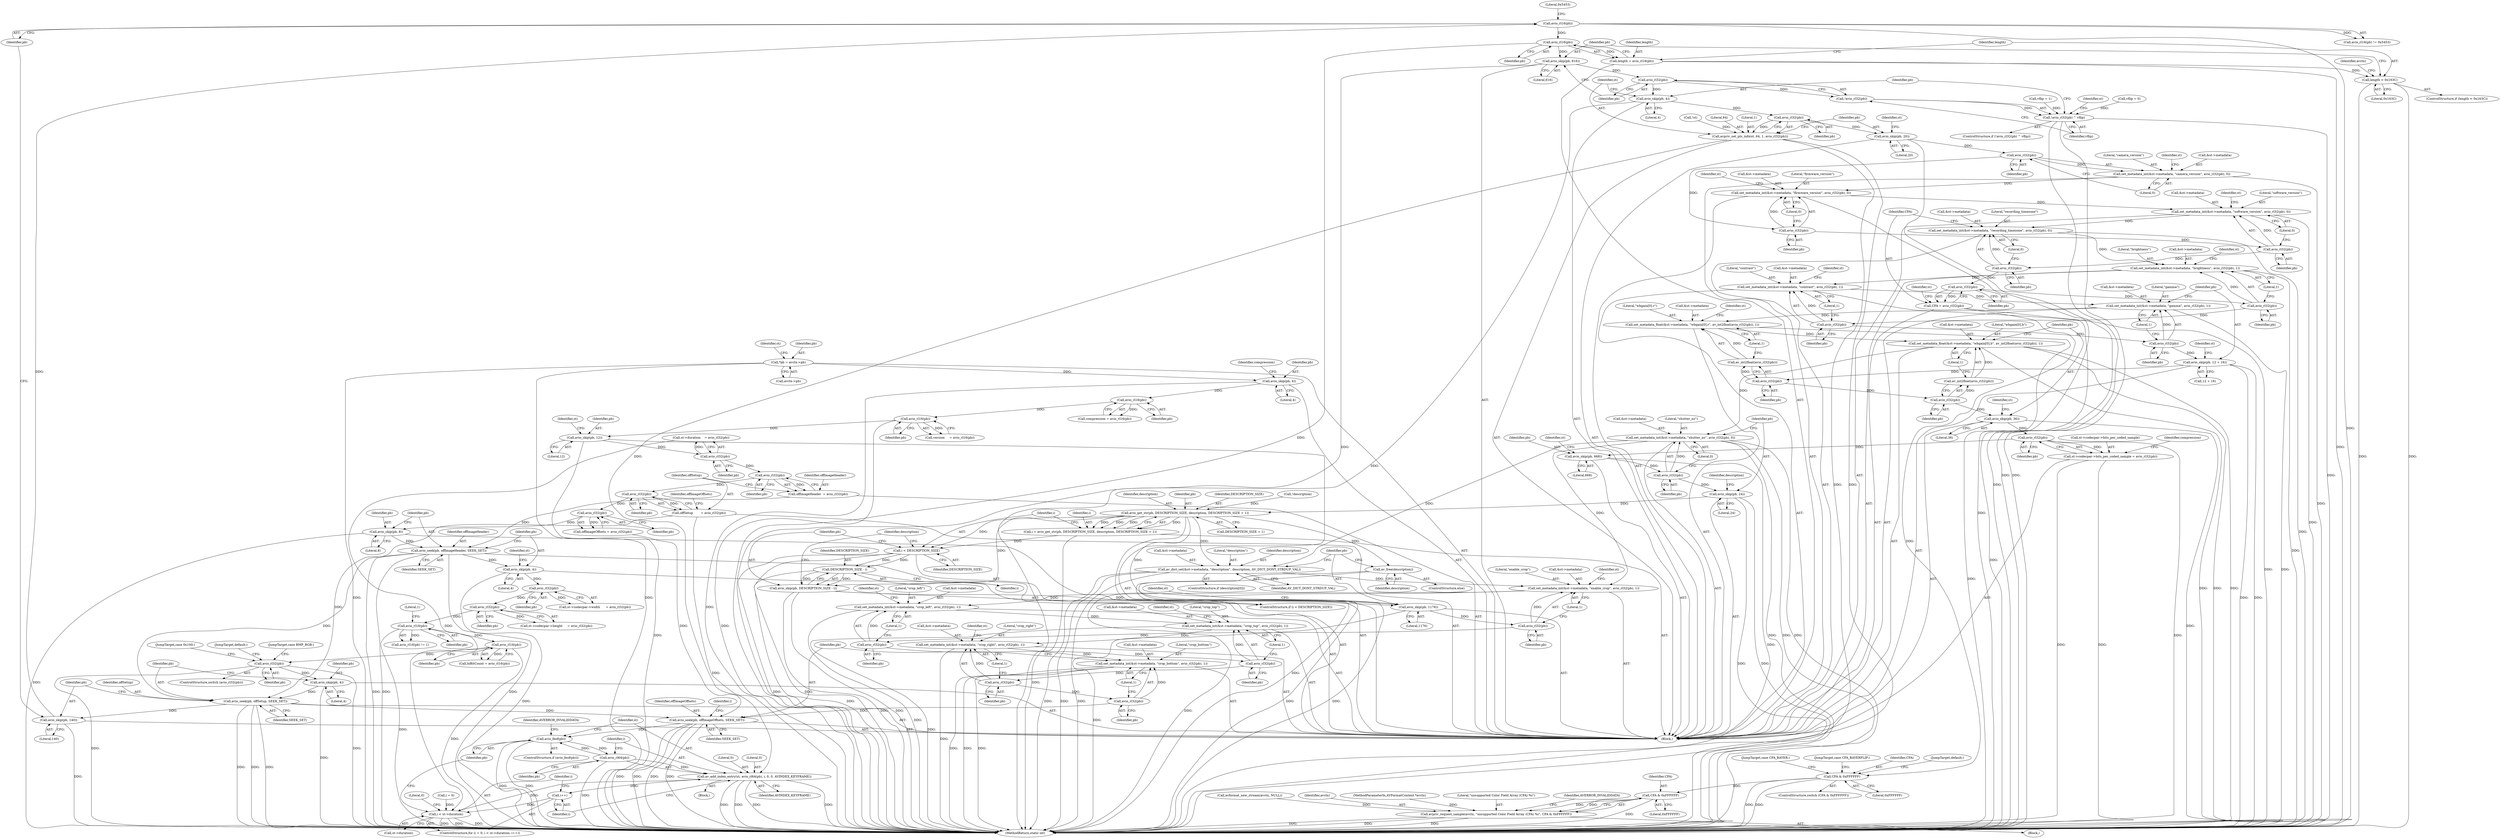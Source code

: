 digraph "0_FFmpeg_7e80b63ecd259d69d383623e75b318bf2bd491f6@pointer" {
"1000327" [label="(Call,avio_rl16(pb))"];
"1000320" [label="(Call,avio_rl16(pb))"];
"1000315" [label="(Call,avio_skip(pb, 140))"];
"1000311" [label="(Call,avio_seek(pb, offSetup, SEEK_SET))"];
"1000308" [label="(Call,avio_skip(pb, 4))"];
"1000278" [label="(Call,avio_rl32(pb))"];
"1000252" [label="(Call,avio_rl16(pb))"];
"1000245" [label="(Call,avio_rl16(pb))"];
"1000241" [label="(Call,avio_rl32(pb))"];
"1000233" [label="(Call,avio_rl32(pb))"];
"1000224" [label="(Call,avio_skip(pb, 4))"];
"1000220" [label="(Call,avio_seek(pb, offImageHeader, SEEK_SET))"];
"1000217" [label="(Call,avio_skip(pb, 8))"];
"1000215" [label="(Call,avio_rl32(pb))"];
"1000211" [label="(Call,avio_rl32(pb))"];
"1000207" [label="(Call,avio_rl32(pb))"];
"1000203" [label="(Call,avio_rl32(pb))"];
"1000196" [label="(Call,avio_skip(pb, 12))"];
"1000183" [label="(Call,avio_rl16(pb))"];
"1000179" [label="(Call,avio_rl16(pb))"];
"1000174" [label="(Call,avio_skip(pb, 4))"];
"1000125" [label="(Call,*pb = avctx->pb)"];
"1000205" [label="(Call,offImageHeader  = avio_rl32(pb))"];
"1000209" [label="(Call,offSetup        = avio_rl32(pb))"];
"1000325" [label="(Call,length = avio_rl16(pb))"];
"1000330" [label="(Call,length < 0x163C)"];
"1000339" [label="(Call,avio_skip(pb, 616))"];
"1000345" [label="(Call,avio_rl32(pb))"];
"1000344" [label="(Call,!avio_rl32(pb))"];
"1000343" [label="(Call,!avio_rl32(pb) ^ vflip)"];
"1000364" [label="(Call,avio_skip(pb, 4))"];
"1000371" [label="(Call,avio_rl32(pb))"];
"1000367" [label="(Call,avpriv_set_pts_info(st, 64, 1, avio_rl32(pb)))"];
"1000770" [label="(Call,av_add_index_entry(st, avio_rl64(pb), i, 0, 0, AVINDEX_KEYFRAME))"];
"1000762" [label="(Call,i++)"];
"1000757" [label="(Call,i < st->duration)"];
"1000373" [label="(Call,avio_skip(pb, 20))"];
"1000382" [label="(Call,avio_rl32(pb))"];
"1000376" [label="(Call,set_metadata_int(&st->metadata, \"camera_version\", avio_rl32(pb), 0))"];
"1000385" [label="(Call,set_metadata_int(&st->metadata, \"firmware_version\", avio_rl32(pb), 0))"];
"1000394" [label="(Call,set_metadata_int(&st->metadata, \"software_version\", avio_rl32(pb), 0))"];
"1000403" [label="(Call,set_metadata_int(&st->metadata, \"recording_timezone\", avio_rl32(pb), 0))"];
"1000416" [label="(Call,set_metadata_int(&st->metadata, \"brightness\", avio_rl32(pb), 1))"];
"1000425" [label="(Call,set_metadata_int(&st->metadata, \"contrast\", avio_rl32(pb), 1))"];
"1000434" [label="(Call,set_metadata_int(&st->metadata, \"gamma\", avio_rl32(pb), 1))"];
"1000448" [label="(Call,set_metadata_float(&st->metadata, \"wbgain[0].r\", av_int2float(avio_rl32(pb)), 1))"];
"1000458" [label="(Call,set_metadata_float(&st->metadata, \"wbgain[0].b\", av_int2float(avio_rl32(pb)), 1))"];
"1000644" [label="(Call,set_metadata_int(&st->metadata, \"shutter_ns\", avio_rl32(pb), 0))"];
"1000690" [label="(Call,av_dict_set(&st->metadata, \"description\", description, AV_DICT_DONT_STRDUP_VAL))"];
"1000704" [label="(Call,set_metadata_int(&st->metadata, \"enable_crop\", avio_rl32(pb), 1))"];
"1000713" [label="(Call,set_metadata_int(&st->metadata, \"crop_left\", avio_rl32(pb), 1))"];
"1000722" [label="(Call,set_metadata_int(&st->metadata, \"crop_top\", avio_rl32(pb), 1))"];
"1000731" [label="(Call,set_metadata_int(&st->metadata, \"crop_right\", avio_rl32(pb), 1))"];
"1000740" [label="(Call,set_metadata_int(&st->metadata, \"crop_bottom\", avio_rl32(pb), 1))"];
"1000391" [label="(Call,avio_rl32(pb))"];
"1000400" [label="(Call,avio_rl32(pb))"];
"1000409" [label="(Call,avio_rl32(pb))"];
"1000414" [label="(Call,avio_rl32(pb))"];
"1000412" [label="(Call,CFA = avio_rl32(pb))"];
"1000550" [label="(Call,CFA & 0xFFFFFF)"];
"1000628" [label="(Call,CFA & 0xFFFFFF)"];
"1000625" [label="(Call,avpriv_request_sample(avctx, \"unsupported Color Field Array (CFA) %i\", CFA & 0xFFFFFF))"];
"1000422" [label="(Call,avio_rl32(pb))"];
"1000431" [label="(Call,avio_rl32(pb))"];
"1000440" [label="(Call,avio_rl32(pb))"];
"1000443" [label="(Call,avio_skip(pb, 12 + 16))"];
"1000455" [label="(Call,avio_rl32(pb))"];
"1000454" [label="(Call,av_int2float(avio_rl32(pb)))"];
"1000465" [label="(Call,avio_rl32(pb))"];
"1000464" [label="(Call,av_int2float(avio_rl32(pb)))"];
"1000468" [label="(Call,avio_skip(pb, 36))"];
"1000477" [label="(Call,avio_rl32(pb))"];
"1000471" [label="(Call,st->codecpar->bits_per_coded_sample = avio_rl32(pb))"];
"1000641" [label="(Call,avio_skip(pb, 668))"];
"1000650" [label="(Call,avio_rl32(pb))"];
"1000653" [label="(Call,avio_skip(pb, 24))"];
"1000670" [label="(Call,avio_get_str(pb, DESCRIPTION_SIZE, description, DESCRIPTION_SIZE + 1))"];
"1000668" [label="(Call,i = avio_get_str(pb, DESCRIPTION_SIZE, description, DESCRIPTION_SIZE + 1))"];
"1000678" [label="(Call,i < DESCRIPTION_SIZE)"];
"1000683" [label="(Call,DESCRIPTION_SIZE - i)"];
"1000681" [label="(Call,avio_skip(pb, DESCRIPTION_SIZE - i))"];
"1000701" [label="(Call,avio_skip(pb, 1176))"];
"1000710" [label="(Call,avio_rl32(pb))"];
"1000719" [label="(Call,avio_rl32(pb))"];
"1000728" [label="(Call,avio_rl32(pb))"];
"1000737" [label="(Call,avio_rl32(pb))"];
"1000746" [label="(Call,avio_rl32(pb))"];
"1000749" [label="(Call,avio_seek(pb, offImageOffsets, SEEK_SET))"];
"1000766" [label="(Call,avio_feof(pb))"];
"1000772" [label="(Call,avio_rl64(pb))"];
"1000699" [label="(Call,av_free(description))"];
"1000242" [label="(Identifier,pb)"];
"1000326" [label="(Identifier,length)"];
"1000385" [label="(Call,set_metadata_int(&st->metadata, \"firmware_version\", avio_rl32(pb), 0))"];
"1000714" [label="(Call,&st->metadata)"];
"1000467" [label="(Literal,1)"];
"1000711" [label="(Identifier,pb)"];
"1000445" [label="(Call,12 + 16)"];
"1000464" [label="(Call,av_int2float(avio_rl32(pb)))"];
"1000315" [label="(Call,avio_skip(pb, 140))"];
"1000220" [label="(Call,avio_seek(pb, offImageHeader, SEEK_SET))"];
"1000311" [label="(Call,avio_seek(pb, offSetup, SEEK_SET))"];
"1000741" [label="(Call,&st->metadata)"];
"1000314" [label="(Identifier,SEEK_SET)"];
"1000422" [label="(Call,avio_rl32(pb))"];
"1000681" [label="(Call,avio_skip(pb, DESCRIPTION_SIZE - i))"];
"1000212" [label="(Identifier,pb)"];
"1000386" [label="(Call,&st->metadata)"];
"1000373" [label="(Call,avio_skip(pb, 20))"];
"1000381" [label="(Literal,\"camera_version\")"];
"1000652" [label="(Literal,0)"];
"1000277" [label="(ControlStructure,switch (avio_rl32(pb)))"];
"1000213" [label="(Call,offImageOffsets = avio_rl32(pb))"];
"1000696" [label="(Identifier,description)"];
"1000671" [label="(Identifier,pb)"];
"1000210" [label="(Identifier,offSetup)"];
"1000695" [label="(Literal,\"description\")"];
"1000729" [label="(Identifier,pb)"];
"1000219" [label="(Literal,8)"];
"1000688" [label="(Identifier,description)"];
"1000468" [label="(Call,avio_skip(pb, 36))"];
"1000390" [label="(Literal,\"firmware_version\")"];
"1000346" [label="(Identifier,pb)"];
"1000747" [label="(Identifier,pb)"];
"1000404" [label="(Call,&st->metadata)"];
"1000211" [label="(Call,avio_rl32(pb))"];
"1000441" [label="(Identifier,pb)"];
"1000217" [label="(Call,avio_skip(pb, 8))"];
"1000178" [label="(Identifier,compression)"];
"1000402" [label="(Literal,0)"];
"1000410" [label="(Identifier,pb)"];
"1000461" [label="(Identifier,st)"];
"1000344" [label="(Call,!avio_rl32(pb))"];
"1000690" [label="(Call,av_dict_set(&st->metadata, \"description\", description, AV_DICT_DONT_STRDUP_VAL))"];
"1000732" [label="(Call,&st->metadata)"];
"1000678" [label="(Call,i < DESCRIPTION_SIZE)"];
"1000753" [label="(ControlStructure,for (i = 0; i < st->duration; i++))"];
"1000470" [label="(Literal,36)"];
"1000780" [label="(MethodReturn,static int)"];
"1000233" [label="(Call,avio_rl32(pb))"];
"1000241" [label="(Call,avio_rl32(pb))"];
"1000426" [label="(Call,&st->metadata)"];
"1000454" [label="(Call,av_int2float(avio_rl32(pb)))"];
"1000762" [label="(Call,i++)"];
"1000179" [label="(Call,avio_rl16(pb))"];
"1000176" [label="(Literal,4)"];
"1000463" [label="(Literal,\"wbgain[0].b\")"];
"1000313" [label="(Identifier,offSetup)"];
"1000647" [label="(Identifier,st)"];
"1000669" [label="(Identifier,i)"];
"1000209" [label="(Call,offSetup        = avio_rl32(pb))"];
"1000234" [label="(Identifier,pb)"];
"1000431" [label="(Call,avio_rl32(pb))"];
"1000395" [label="(Call,&st->metadata)"];
"1000709" [label="(Literal,\"enable_crop\")"];
"1000328" [label="(Identifier,pb)"];
"1000379" [label="(Identifier,st)"];
"1000352" [label="(Identifier,st)"];
"1000123" [label="(Block,)"];
"1000456" [label="(Identifier,pb)"];
"1000227" [label="(Call,st->codecpar->width      = avio_rl32(pb))"];
"1000144" [label="(Call,avformat_new_stream(avctx, NULL))"];
"1000685" [label="(Identifier,i)"];
"1000772" [label="(Call,avio_rl64(pb))"];
"1000325" [label="(Call,length = avio_rl16(pb))"];
"1000755" [label="(Identifier,i)"];
"1000126" [label="(Identifier,pb)"];
"1000734" [label="(Identifier,st)"];
"1000758" [label="(Identifier,i)"];
"1000683" [label="(Call,DESCRIPTION_SIZE - i)"];
"1000321" [label="(Identifier,pb)"];
"1000319" [label="(Call,avio_rl16(pb) != 0x5453)"];
"1000247" [label="(Literal,1)"];
"1000766" [label="(Call,avio_feof(pb))"];
"1000649" [label="(Literal,\"shutter_ns\")"];
"1000401" [label="(Identifier,pb)"];
"1000738" [label="(Identifier,pb)"];
"1000335" [label="(Identifier,avctx)"];
"1000177" [label="(Call,compression = avio_rl16(pb))"];
"1000367" [label="(Call,avpriv_set_pts_info(st, 64, 1, avio_rl32(pb)))"];
"1000721" [label="(Literal,1)"];
"1000252" [label="(Call,avio_rl16(pb))"];
"1000143" [label="(Identifier,st)"];
"1000331" [label="(Identifier,length)"];
"1000371" [label="(Call,avio_rl32(pb))"];
"1000215" [label="(Call,avio_rl32(pb))"];
"1000700" [label="(Identifier,description)"];
"1000205" [label="(Call,offImageHeader  = avio_rl32(pb))"];
"1000206" [label="(Identifier,offImageHeader)"];
"1000653" [label="(Call,avio_skip(pb, 24))"];
"1000458" [label="(Call,set_metadata_float(&st->metadata, \"wbgain[0].b\", av_int2float(avio_rl32(pb)), 1))"];
"1000752" [label="(Identifier,SEEK_SET)"];
"1000769" [label="(Identifier,AVERROR_INVALIDDATA)"];
"1000414" [label="(Call,avio_rl32(pb))"];
"1000443" [label="(Call,avio_skip(pb, 12 + 16))"];
"1000453" [label="(Literal,\"wbgain[0].r\")"];
"1000340" [label="(Identifier,pb)"];
"1000712" [label="(Literal,1)"];
"1000719" [label="(Call,avio_rl32(pb))"];
"1000740" [label="(Call,set_metadata_int(&st->metadata, \"crop_bottom\", avio_rl32(pb), 1))"];
"1000406" [label="(Identifier,st)"];
"1000626" [label="(Identifier,avctx)"];
"1000432" [label="(Identifier,pb)"];
"1000457" [label="(Literal,1)"];
"1000650" [label="(Call,avio_rl32(pb))"];
"1000309" [label="(Identifier,pb)"];
"1000216" [label="(Identifier,pb)"];
"1000308" [label="(Call,avio_skip(pb, 4))"];
"1000672" [label="(Identifier,DESCRIPTION_SIZE)"];
"1000477" [label="(Call,avio_rl32(pb))"];
"1000765" [label="(ControlStructure,if (avio_feof(pb)))"];
"1000245" [label="(Call,avio_rl16(pb))"];
"1000375" [label="(Literal,20)"];
"1000341" [label="(Literal,616)"];
"1000707" [label="(Identifier,st)"];
"1000433" [label="(Literal,1)"];
"1000725" [label="(Identifier,st)"];
"1000423" [label="(Identifier,pb)"];
"1000451" [label="(Identifier,st)"];
"1000428" [label="(Identifier,st)"];
"1000244" [label="(Call,avio_rl16(pb) != 1)"];
"1000400" [label="(Call,avio_rl32(pb))"];
"1000383" [label="(Identifier,pb)"];
"1000702" [label="(Identifier,pb)"];
"1000226" [label="(Literal,4)"];
"1000365" [label="(Identifier,pb)"];
"1000642" [label="(Identifier,pb)"];
"1000343" [label="(Call,!avio_rl32(pb) ^ vflip)"];
"1000682" [label="(Identifier,pb)"];
"1000644" [label="(Call,set_metadata_int(&st->metadata, \"shutter_ns\", avio_rl32(pb), 0))"];
"1000731" [label="(Call,set_metadata_int(&st->metadata, \"crop_right\", avio_rl32(pb), 1))"];
"1000748" [label="(Literal,1)"];
"1000703" [label="(Literal,1176)"];
"1000670" [label="(Call,avio_get_str(pb, DESCRIPTION_SIZE, description, DESCRIPTION_SIZE + 1))"];
"1000728" [label="(Call,avio_rl32(pb))"];
"1000310" [label="(Literal,4)"];
"1000624" [label="(JumpTarget,default:)"];
"1000425" [label="(Call,set_metadata_int(&st->metadata, \"contrast\", avio_rl32(pb), 1))"];
"1000677" [label="(ControlStructure,if (i < DESCRIPTION_SIZE))"];
"1000444" [label="(Identifier,pb)"];
"1000279" [label="(Identifier,pb)"];
"1000175" [label="(Identifier,pb)"];
"1000250" [label="(Call,biBitCount = avio_rl16(pb))"];
"1000370" [label="(Literal,1)"];
"1000779" [label="(Literal,0)"];
"1000224" [label="(Call,avio_skip(pb, 4))"];
"1000330" [label="(Call,length < 0x163C)"];
"1000437" [label="(Identifier,st)"];
"1000435" [label="(Call,&st->metadata)"];
"1000771" [label="(Identifier,st)"];
"1000345" [label="(Call,avio_rl32(pb))"];
"1000710" [label="(Call,avio_rl32(pb))"];
"1000763" [label="(Identifier,i)"];
"1000737" [label="(Call,avio_rl32(pb))"];
"1000281" [label="(JumpTarget,case BMP_RGB:)"];
"1000749" [label="(Call,avio_seek(pb, offImageOffsets, SEEK_SET))"];
"1000730" [label="(Literal,1)"];
"1000122" [label="(MethodParameterIn,AVFormatContext *avctx)"];
"1000366" [label="(Literal,4)"];
"1000767" [label="(Identifier,pb)"];
"1000372" [label="(Identifier,pb)"];
"1000629" [label="(Identifier,CFA)"];
"1000222" [label="(Identifier,offImageHeader)"];
"1000448" [label="(Call,set_metadata_float(&st->metadata, \"wbgain[0].r\", av_int2float(avio_rl32(pb)), 1))"];
"1000553" [label="(Block,)"];
"1000204" [label="(Identifier,pb)"];
"1000474" [label="(Identifier,st)"];
"1000465" [label="(Call,avio_rl32(pb))"];
"1000148" [label="(Call,!st)"];
"1000449" [label="(Call,&st->metadata)"];
"1000722" [label="(Call,set_metadata_int(&st->metadata, \"crop_top\", avio_rl32(pb), 1))"];
"1000777" [label="(Identifier,AVINDEX_KEYFRAME)"];
"1000320" [label="(Call,avio_rl16(pb))"];
"1000230" [label="(Identifier,st)"];
"1000183" [label="(Call,avio_rl16(pb))"];
"1000376" [label="(Call,set_metadata_int(&st->metadata, \"camera_version\", avio_rl32(pb), 0))"];
"1000393" [label="(Literal,0)"];
"1000409" [label="(Call,avio_rl32(pb))"];
"1000776" [label="(Literal,0)"];
"1000554" [label="(JumpTarget,case CFA_BAYER:)"];
"1000127" [label="(Call,avctx->pb)"];
"1000421" [label="(Literal,\"brightness\")"];
"1000549" [label="(ControlStructure,switch (CFA & 0xFFFFFF))"];
"1000699" [label="(Call,av_free(description))"];
"1000655" [label="(Literal,24)"];
"1000282" [label="(Call,vflip = 0)"];
"1000713" [label="(Call,set_metadata_int(&st->metadata, \"crop_left\", avio_rl32(pb), 1))"];
"1000347" [label="(Identifier,vflip)"];
"1000329" [label="(ControlStructure,if (length < 0x163C))"];
"1000253" [label="(Identifier,pb)"];
"1000679" [label="(Identifier,i)"];
"1000757" [label="(Call,i < st->duration)"];
"1000368" [label="(Identifier,st)"];
"1000408" [label="(Literal,\"recording_timezone\")"];
"1000704" [label="(Call,set_metadata_int(&st->metadata, \"enable_crop\", avio_rl32(pb), 1))"];
"1000174" [label="(Call,avio_skip(pb, 4))"];
"1000684" [label="(Identifier,DESCRIPTION_SIZE)"];
"1000745" [label="(Literal,\"crop_bottom\")"];
"1000657" [label="(Identifier,description)"];
"1000417" [label="(Call,&st->metadata)"];
"1000317" [label="(Literal,140)"];
"1000705" [label="(Call,&st->metadata)"];
"1000663" [label="(Call,!description)"];
"1000774" [label="(Identifier,i)"];
"1000394" [label="(Call,set_metadata_int(&st->metadata, \"software_version\", avio_rl32(pb), 0))"];
"1000686" [label="(ControlStructure,if (description[0]))"];
"1000208" [label="(Identifier,pb)"];
"1000403" [label="(Call,set_metadata_int(&st->metadata, \"recording_timezone\", avio_rl32(pb), 0))"];
"1000697" [label="(Identifier,AV_DICT_DONT_STRDUP_VAL)"];
"1000384" [label="(Literal,0)"];
"1000342" [label="(ControlStructure,if (!avio_rl32(pb) ^ vflip))"];
"1000759" [label="(Call,st->duration)"];
"1000392" [label="(Identifier,pb)"];
"1000641" [label="(Call,avio_skip(pb, 668))"];
"1000364" [label="(Call,avio_skip(pb, 4))"];
"1000369" [label="(Literal,64)"];
"1000680" [label="(Identifier,DESCRIPTION_SIZE)"];
"1000327" [label="(Call,avio_rl16(pb))"];
"1000278" [label="(Call,avio_rl32(pb))"];
"1000197" [label="(Identifier,pb)"];
"1000439" [label="(Literal,\"gamma\")"];
"1000481" [label="(Identifier,compression)"];
"1000388" [label="(Identifier,st)"];
"1000674" [label="(Call,DESCRIPTION_SIZE + 1)"];
"1000382" [label="(Call,avio_rl32(pb))"];
"1000198" [label="(Literal,12)"];
"1000413" [label="(Identifier,CFA)"];
"1000196" [label="(Call,avio_skip(pb, 12))"];
"1000691" [label="(Call,&st->metadata)"];
"1000750" [label="(Identifier,pb)"];
"1000374" [label="(Identifier,pb)"];
"1000316" [label="(Identifier,pb)"];
"1000221" [label="(Identifier,pb)"];
"1000739" [label="(Literal,1)"];
"1000246" [label="(Identifier,pb)"];
"1000718" [label="(Literal,\"crop_left\")"];
"1000411" [label="(Literal,0)"];
"1000643" [label="(Literal,668)"];
"1000552" [label="(Literal,0xFFFFFF)"];
"1000424" [label="(Literal,1)"];
"1000223" [label="(Identifier,SEEK_SET)"];
"1000627" [label="(Literal,\"unsupported Color Field Array (CFA) %i\")"];
"1000478" [label="(Identifier,pb)"];
"1000416" [label="(Call,set_metadata_int(&st->metadata, \"brightness\", avio_rl32(pb), 1))"];
"1000332" [label="(Literal,0x163C)"];
"1000180" [label="(Identifier,pb)"];
"1000628" [label="(Call,CFA & 0xFFFFFF)"];
"1000225" [label="(Identifier,pb)"];
"1000727" [label="(Literal,\"crop_top\")"];
"1000775" [label="(Literal,0)"];
"1000701" [label="(Call,avio_skip(pb, 1176))"];
"1000698" [label="(ControlStructure,else)"];
"1000286" [label="(JumpTarget,case 0x100:)"];
"1000466" [label="(Identifier,pb)"];
"1000471" [label="(Call,st->codecpar->bits_per_coded_sample = avio_rl32(pb))"];
"1000184" [label="(Identifier,pb)"];
"1000751" [label="(Identifier,offImageOffsets)"];
"1000716" [label="(Identifier,st)"];
"1000743" [label="(Identifier,st)"];
"1000754" [label="(Call,i = 0)"];
"1000214" [label="(Identifier,offImageOffsets)"];
"1000589" [label="(JumpTarget,case CFA_BAYERFLIP:)"];
"1000203" [label="(Call,avio_rl32(pb))"];
"1000298" [label="(Call,vflip = 1)"];
"1000312" [label="(Identifier,pb)"];
"1000391" [label="(Call,avio_rl32(pb))"];
"1000419" [label="(Identifier,st)"];
"1000207" [label="(Call,avio_rl32(pb))"];
"1000632" [label="(Identifier,AVERROR_INVALIDDATA)"];
"1000472" [label="(Call,st->codecpar->bits_per_coded_sample)"];
"1000125" [label="(Call,*pb = avctx->pb)"];
"1000764" [label="(Block,)"];
"1000377" [label="(Call,&st->metadata)"];
"1000630" [label="(Literal,0xFFFFFF)"];
"1000322" [label="(Literal,0x5453)"];
"1000235" [label="(Call,st->codecpar->height     = avio_rl32(pb))"];
"1000397" [label="(Identifier,st)"];
"1000723" [label="(Call,&st->metadata)"];
"1000551" [label="(Identifier,CFA)"];
"1000399" [label="(Literal,\"software_version\")"];
"1000201" [label="(Identifier,st)"];
"1000434" [label="(Call,set_metadata_int(&st->metadata, \"gamma\", avio_rl32(pb), 1))"];
"1000645" [label="(Call,&st->metadata)"];
"1000654" [label="(Identifier,pb)"];
"1000430" [label="(Literal,\"contrast\")"];
"1000746" [label="(Call,avio_rl32(pb))"];
"1000550" [label="(Call,CFA & 0xFFFFFF)"];
"1000625" [label="(Call,avpriv_request_sample(avctx, \"unsupported Color Field Array (CFA) %i\", CFA & 0xFFFFFF))"];
"1000412" [label="(Call,CFA = avio_rl32(pb))"];
"1000440" [label="(Call,avio_rl32(pb))"];
"1000469" [label="(Identifier,pb)"];
"1000218" [label="(Identifier,pb)"];
"1000455" [label="(Call,avio_rl32(pb))"];
"1000736" [label="(Literal,\"crop_right\")"];
"1000339" [label="(Call,avio_skip(pb, 616))"];
"1000651" [label="(Identifier,pb)"];
"1000459" [label="(Call,&st->metadata)"];
"1000415" [label="(Identifier,pb)"];
"1000442" [label="(Literal,1)"];
"1000668" [label="(Call,i = avio_get_str(pb, DESCRIPTION_SIZE, description, DESCRIPTION_SIZE + 1))"];
"1000199" [label="(Call,st->duration    = avio_rl32(pb))"];
"1000673" [label="(Identifier,description)"];
"1000770" [label="(Call,av_add_index_entry(st, avio_rl64(pb), i, 0, 0, AVINDEX_KEYFRAME))"];
"1000302" [label="(JumpTarget,default:)"];
"1000773" [label="(Identifier,pb)"];
"1000181" [label="(Call,version     = avio_rl16(pb))"];
"1000720" [label="(Identifier,pb)"];
"1000327" -> "1000325"  [label="AST: "];
"1000327" -> "1000328"  [label="CFG: "];
"1000328" -> "1000327"  [label="AST: "];
"1000325" -> "1000327"  [label="CFG: "];
"1000327" -> "1000780"  [label="DDG: "];
"1000327" -> "1000325"  [label="DDG: "];
"1000320" -> "1000327"  [label="DDG: "];
"1000327" -> "1000339"  [label="DDG: "];
"1000320" -> "1000319"  [label="AST: "];
"1000320" -> "1000321"  [label="CFG: "];
"1000321" -> "1000320"  [label="AST: "];
"1000322" -> "1000320"  [label="CFG: "];
"1000320" -> "1000780"  [label="DDG: "];
"1000320" -> "1000319"  [label="DDG: "];
"1000315" -> "1000320"  [label="DDG: "];
"1000315" -> "1000123"  [label="AST: "];
"1000315" -> "1000317"  [label="CFG: "];
"1000316" -> "1000315"  [label="AST: "];
"1000317" -> "1000315"  [label="AST: "];
"1000321" -> "1000315"  [label="CFG: "];
"1000315" -> "1000780"  [label="DDG: "];
"1000311" -> "1000315"  [label="DDG: "];
"1000311" -> "1000123"  [label="AST: "];
"1000311" -> "1000314"  [label="CFG: "];
"1000312" -> "1000311"  [label="AST: "];
"1000313" -> "1000311"  [label="AST: "];
"1000314" -> "1000311"  [label="AST: "];
"1000316" -> "1000311"  [label="CFG: "];
"1000311" -> "1000780"  [label="DDG: "];
"1000311" -> "1000780"  [label="DDG: "];
"1000311" -> "1000780"  [label="DDG: "];
"1000308" -> "1000311"  [label="DDG: "];
"1000209" -> "1000311"  [label="DDG: "];
"1000220" -> "1000311"  [label="DDG: "];
"1000311" -> "1000749"  [label="DDG: "];
"1000308" -> "1000123"  [label="AST: "];
"1000308" -> "1000310"  [label="CFG: "];
"1000309" -> "1000308"  [label="AST: "];
"1000310" -> "1000308"  [label="AST: "];
"1000312" -> "1000308"  [label="CFG: "];
"1000308" -> "1000780"  [label="DDG: "];
"1000278" -> "1000308"  [label="DDG: "];
"1000278" -> "1000277"  [label="AST: "];
"1000278" -> "1000279"  [label="CFG: "];
"1000279" -> "1000278"  [label="AST: "];
"1000281" -> "1000278"  [label="CFG: "];
"1000286" -> "1000278"  [label="CFG: "];
"1000302" -> "1000278"  [label="CFG: "];
"1000278" -> "1000780"  [label="DDG: "];
"1000278" -> "1000780"  [label="DDG: "];
"1000252" -> "1000278"  [label="DDG: "];
"1000252" -> "1000250"  [label="AST: "];
"1000252" -> "1000253"  [label="CFG: "];
"1000253" -> "1000252"  [label="AST: "];
"1000250" -> "1000252"  [label="CFG: "];
"1000252" -> "1000780"  [label="DDG: "];
"1000252" -> "1000250"  [label="DDG: "];
"1000245" -> "1000252"  [label="DDG: "];
"1000245" -> "1000244"  [label="AST: "];
"1000245" -> "1000246"  [label="CFG: "];
"1000246" -> "1000245"  [label="AST: "];
"1000247" -> "1000245"  [label="CFG: "];
"1000245" -> "1000780"  [label="DDG: "];
"1000245" -> "1000244"  [label="DDG: "];
"1000241" -> "1000245"  [label="DDG: "];
"1000241" -> "1000235"  [label="AST: "];
"1000241" -> "1000242"  [label="CFG: "];
"1000242" -> "1000241"  [label="AST: "];
"1000235" -> "1000241"  [label="CFG: "];
"1000241" -> "1000235"  [label="DDG: "];
"1000233" -> "1000241"  [label="DDG: "];
"1000233" -> "1000227"  [label="AST: "];
"1000233" -> "1000234"  [label="CFG: "];
"1000234" -> "1000233"  [label="AST: "];
"1000227" -> "1000233"  [label="CFG: "];
"1000233" -> "1000227"  [label="DDG: "];
"1000224" -> "1000233"  [label="DDG: "];
"1000224" -> "1000123"  [label="AST: "];
"1000224" -> "1000226"  [label="CFG: "];
"1000225" -> "1000224"  [label="AST: "];
"1000226" -> "1000224"  [label="AST: "];
"1000230" -> "1000224"  [label="CFG: "];
"1000224" -> "1000780"  [label="DDG: "];
"1000220" -> "1000224"  [label="DDG: "];
"1000220" -> "1000123"  [label="AST: "];
"1000220" -> "1000223"  [label="CFG: "];
"1000221" -> "1000220"  [label="AST: "];
"1000222" -> "1000220"  [label="AST: "];
"1000223" -> "1000220"  [label="AST: "];
"1000225" -> "1000220"  [label="CFG: "];
"1000220" -> "1000780"  [label="DDG: "];
"1000220" -> "1000780"  [label="DDG: "];
"1000220" -> "1000780"  [label="DDG: "];
"1000217" -> "1000220"  [label="DDG: "];
"1000205" -> "1000220"  [label="DDG: "];
"1000217" -> "1000123"  [label="AST: "];
"1000217" -> "1000219"  [label="CFG: "];
"1000218" -> "1000217"  [label="AST: "];
"1000219" -> "1000217"  [label="AST: "];
"1000221" -> "1000217"  [label="CFG: "];
"1000217" -> "1000780"  [label="DDG: "];
"1000215" -> "1000217"  [label="DDG: "];
"1000215" -> "1000213"  [label="AST: "];
"1000215" -> "1000216"  [label="CFG: "];
"1000216" -> "1000215"  [label="AST: "];
"1000213" -> "1000215"  [label="CFG: "];
"1000215" -> "1000213"  [label="DDG: "];
"1000211" -> "1000215"  [label="DDG: "];
"1000211" -> "1000209"  [label="AST: "];
"1000211" -> "1000212"  [label="CFG: "];
"1000212" -> "1000211"  [label="AST: "];
"1000209" -> "1000211"  [label="CFG: "];
"1000211" -> "1000209"  [label="DDG: "];
"1000207" -> "1000211"  [label="DDG: "];
"1000207" -> "1000205"  [label="AST: "];
"1000207" -> "1000208"  [label="CFG: "];
"1000208" -> "1000207"  [label="AST: "];
"1000205" -> "1000207"  [label="CFG: "];
"1000207" -> "1000205"  [label="DDG: "];
"1000203" -> "1000207"  [label="DDG: "];
"1000203" -> "1000199"  [label="AST: "];
"1000203" -> "1000204"  [label="CFG: "];
"1000204" -> "1000203"  [label="AST: "];
"1000199" -> "1000203"  [label="CFG: "];
"1000203" -> "1000199"  [label="DDG: "];
"1000196" -> "1000203"  [label="DDG: "];
"1000196" -> "1000123"  [label="AST: "];
"1000196" -> "1000198"  [label="CFG: "];
"1000197" -> "1000196"  [label="AST: "];
"1000198" -> "1000196"  [label="AST: "];
"1000201" -> "1000196"  [label="CFG: "];
"1000196" -> "1000780"  [label="DDG: "];
"1000183" -> "1000196"  [label="DDG: "];
"1000183" -> "1000181"  [label="AST: "];
"1000183" -> "1000184"  [label="CFG: "];
"1000184" -> "1000183"  [label="AST: "];
"1000181" -> "1000183"  [label="CFG: "];
"1000183" -> "1000780"  [label="DDG: "];
"1000183" -> "1000181"  [label="DDG: "];
"1000179" -> "1000183"  [label="DDG: "];
"1000179" -> "1000177"  [label="AST: "];
"1000179" -> "1000180"  [label="CFG: "];
"1000180" -> "1000179"  [label="AST: "];
"1000177" -> "1000179"  [label="CFG: "];
"1000179" -> "1000177"  [label="DDG: "];
"1000174" -> "1000179"  [label="DDG: "];
"1000174" -> "1000123"  [label="AST: "];
"1000174" -> "1000176"  [label="CFG: "];
"1000175" -> "1000174"  [label="AST: "];
"1000176" -> "1000174"  [label="AST: "];
"1000178" -> "1000174"  [label="CFG: "];
"1000174" -> "1000780"  [label="DDG: "];
"1000125" -> "1000174"  [label="DDG: "];
"1000125" -> "1000123"  [label="AST: "];
"1000125" -> "1000127"  [label="CFG: "];
"1000126" -> "1000125"  [label="AST: "];
"1000127" -> "1000125"  [label="AST: "];
"1000143" -> "1000125"  [label="CFG: "];
"1000125" -> "1000780"  [label="DDG: "];
"1000125" -> "1000780"  [label="DDG: "];
"1000205" -> "1000123"  [label="AST: "];
"1000206" -> "1000205"  [label="AST: "];
"1000210" -> "1000205"  [label="CFG: "];
"1000209" -> "1000123"  [label="AST: "];
"1000210" -> "1000209"  [label="AST: "];
"1000214" -> "1000209"  [label="CFG: "];
"1000209" -> "1000780"  [label="DDG: "];
"1000325" -> "1000123"  [label="AST: "];
"1000326" -> "1000325"  [label="AST: "];
"1000331" -> "1000325"  [label="CFG: "];
"1000325" -> "1000780"  [label="DDG: "];
"1000325" -> "1000330"  [label="DDG: "];
"1000330" -> "1000329"  [label="AST: "];
"1000330" -> "1000332"  [label="CFG: "];
"1000331" -> "1000330"  [label="AST: "];
"1000332" -> "1000330"  [label="AST: "];
"1000335" -> "1000330"  [label="CFG: "];
"1000340" -> "1000330"  [label="CFG: "];
"1000330" -> "1000780"  [label="DDG: "];
"1000330" -> "1000780"  [label="DDG: "];
"1000339" -> "1000123"  [label="AST: "];
"1000339" -> "1000341"  [label="CFG: "];
"1000340" -> "1000339"  [label="AST: "];
"1000341" -> "1000339"  [label="AST: "];
"1000346" -> "1000339"  [label="CFG: "];
"1000339" -> "1000780"  [label="DDG: "];
"1000339" -> "1000345"  [label="DDG: "];
"1000345" -> "1000344"  [label="AST: "];
"1000345" -> "1000346"  [label="CFG: "];
"1000346" -> "1000345"  [label="AST: "];
"1000344" -> "1000345"  [label="CFG: "];
"1000345" -> "1000344"  [label="DDG: "];
"1000345" -> "1000364"  [label="DDG: "];
"1000344" -> "1000343"  [label="AST: "];
"1000347" -> "1000344"  [label="CFG: "];
"1000344" -> "1000343"  [label="DDG: "];
"1000343" -> "1000342"  [label="AST: "];
"1000343" -> "1000347"  [label="CFG: "];
"1000347" -> "1000343"  [label="AST: "];
"1000352" -> "1000343"  [label="CFG: "];
"1000365" -> "1000343"  [label="CFG: "];
"1000343" -> "1000780"  [label="DDG: "];
"1000343" -> "1000780"  [label="DDG: "];
"1000343" -> "1000780"  [label="DDG: "];
"1000298" -> "1000343"  [label="DDG: "];
"1000282" -> "1000343"  [label="DDG: "];
"1000364" -> "1000123"  [label="AST: "];
"1000364" -> "1000366"  [label="CFG: "];
"1000365" -> "1000364"  [label="AST: "];
"1000366" -> "1000364"  [label="AST: "];
"1000368" -> "1000364"  [label="CFG: "];
"1000364" -> "1000780"  [label="DDG: "];
"1000364" -> "1000371"  [label="DDG: "];
"1000371" -> "1000367"  [label="AST: "];
"1000371" -> "1000372"  [label="CFG: "];
"1000372" -> "1000371"  [label="AST: "];
"1000367" -> "1000371"  [label="CFG: "];
"1000371" -> "1000367"  [label="DDG: "];
"1000371" -> "1000373"  [label="DDG: "];
"1000367" -> "1000123"  [label="AST: "];
"1000368" -> "1000367"  [label="AST: "];
"1000369" -> "1000367"  [label="AST: "];
"1000370" -> "1000367"  [label="AST: "];
"1000374" -> "1000367"  [label="CFG: "];
"1000367" -> "1000780"  [label="DDG: "];
"1000367" -> "1000780"  [label="DDG: "];
"1000148" -> "1000367"  [label="DDG: "];
"1000367" -> "1000770"  [label="DDG: "];
"1000770" -> "1000764"  [label="AST: "];
"1000770" -> "1000777"  [label="CFG: "];
"1000771" -> "1000770"  [label="AST: "];
"1000772" -> "1000770"  [label="AST: "];
"1000774" -> "1000770"  [label="AST: "];
"1000775" -> "1000770"  [label="AST: "];
"1000776" -> "1000770"  [label="AST: "];
"1000777" -> "1000770"  [label="AST: "];
"1000763" -> "1000770"  [label="CFG: "];
"1000770" -> "1000780"  [label="DDG: "];
"1000770" -> "1000780"  [label="DDG: "];
"1000770" -> "1000780"  [label="DDG: "];
"1000770" -> "1000780"  [label="DDG: "];
"1000770" -> "1000762"  [label="DDG: "];
"1000772" -> "1000770"  [label="DDG: "];
"1000757" -> "1000770"  [label="DDG: "];
"1000762" -> "1000753"  [label="AST: "];
"1000762" -> "1000763"  [label="CFG: "];
"1000763" -> "1000762"  [label="AST: "];
"1000758" -> "1000762"  [label="CFG: "];
"1000762" -> "1000757"  [label="DDG: "];
"1000757" -> "1000753"  [label="AST: "];
"1000757" -> "1000759"  [label="CFG: "];
"1000758" -> "1000757"  [label="AST: "];
"1000759" -> "1000757"  [label="AST: "];
"1000767" -> "1000757"  [label="CFG: "];
"1000779" -> "1000757"  [label="CFG: "];
"1000757" -> "1000780"  [label="DDG: "];
"1000757" -> "1000780"  [label="DDG: "];
"1000757" -> "1000780"  [label="DDG: "];
"1000754" -> "1000757"  [label="DDG: "];
"1000199" -> "1000757"  [label="DDG: "];
"1000373" -> "1000123"  [label="AST: "];
"1000373" -> "1000375"  [label="CFG: "];
"1000374" -> "1000373"  [label="AST: "];
"1000375" -> "1000373"  [label="AST: "];
"1000379" -> "1000373"  [label="CFG: "];
"1000373" -> "1000780"  [label="DDG: "];
"1000373" -> "1000382"  [label="DDG: "];
"1000382" -> "1000376"  [label="AST: "];
"1000382" -> "1000383"  [label="CFG: "];
"1000383" -> "1000382"  [label="AST: "];
"1000384" -> "1000382"  [label="CFG: "];
"1000382" -> "1000376"  [label="DDG: "];
"1000382" -> "1000391"  [label="DDG: "];
"1000376" -> "1000123"  [label="AST: "];
"1000376" -> "1000384"  [label="CFG: "];
"1000377" -> "1000376"  [label="AST: "];
"1000381" -> "1000376"  [label="AST: "];
"1000384" -> "1000376"  [label="AST: "];
"1000388" -> "1000376"  [label="CFG: "];
"1000376" -> "1000780"  [label="DDG: "];
"1000376" -> "1000385"  [label="DDG: "];
"1000385" -> "1000123"  [label="AST: "];
"1000385" -> "1000393"  [label="CFG: "];
"1000386" -> "1000385"  [label="AST: "];
"1000390" -> "1000385"  [label="AST: "];
"1000391" -> "1000385"  [label="AST: "];
"1000393" -> "1000385"  [label="AST: "];
"1000397" -> "1000385"  [label="CFG: "];
"1000385" -> "1000780"  [label="DDG: "];
"1000391" -> "1000385"  [label="DDG: "];
"1000385" -> "1000394"  [label="DDG: "];
"1000394" -> "1000123"  [label="AST: "];
"1000394" -> "1000402"  [label="CFG: "];
"1000395" -> "1000394"  [label="AST: "];
"1000399" -> "1000394"  [label="AST: "];
"1000400" -> "1000394"  [label="AST: "];
"1000402" -> "1000394"  [label="AST: "];
"1000406" -> "1000394"  [label="CFG: "];
"1000394" -> "1000780"  [label="DDG: "];
"1000400" -> "1000394"  [label="DDG: "];
"1000394" -> "1000403"  [label="DDG: "];
"1000403" -> "1000123"  [label="AST: "];
"1000403" -> "1000411"  [label="CFG: "];
"1000404" -> "1000403"  [label="AST: "];
"1000408" -> "1000403"  [label="AST: "];
"1000409" -> "1000403"  [label="AST: "];
"1000411" -> "1000403"  [label="AST: "];
"1000413" -> "1000403"  [label="CFG: "];
"1000403" -> "1000780"  [label="DDG: "];
"1000409" -> "1000403"  [label="DDG: "];
"1000403" -> "1000416"  [label="DDG: "];
"1000416" -> "1000123"  [label="AST: "];
"1000416" -> "1000424"  [label="CFG: "];
"1000417" -> "1000416"  [label="AST: "];
"1000421" -> "1000416"  [label="AST: "];
"1000422" -> "1000416"  [label="AST: "];
"1000424" -> "1000416"  [label="AST: "];
"1000428" -> "1000416"  [label="CFG: "];
"1000416" -> "1000780"  [label="DDG: "];
"1000422" -> "1000416"  [label="DDG: "];
"1000416" -> "1000425"  [label="DDG: "];
"1000425" -> "1000123"  [label="AST: "];
"1000425" -> "1000433"  [label="CFG: "];
"1000426" -> "1000425"  [label="AST: "];
"1000430" -> "1000425"  [label="AST: "];
"1000431" -> "1000425"  [label="AST: "];
"1000433" -> "1000425"  [label="AST: "];
"1000437" -> "1000425"  [label="CFG: "];
"1000425" -> "1000780"  [label="DDG: "];
"1000431" -> "1000425"  [label="DDG: "];
"1000425" -> "1000434"  [label="DDG: "];
"1000434" -> "1000123"  [label="AST: "];
"1000434" -> "1000442"  [label="CFG: "];
"1000435" -> "1000434"  [label="AST: "];
"1000439" -> "1000434"  [label="AST: "];
"1000440" -> "1000434"  [label="AST: "];
"1000442" -> "1000434"  [label="AST: "];
"1000444" -> "1000434"  [label="CFG: "];
"1000434" -> "1000780"  [label="DDG: "];
"1000440" -> "1000434"  [label="DDG: "];
"1000434" -> "1000448"  [label="DDG: "];
"1000448" -> "1000123"  [label="AST: "];
"1000448" -> "1000457"  [label="CFG: "];
"1000449" -> "1000448"  [label="AST: "];
"1000453" -> "1000448"  [label="AST: "];
"1000454" -> "1000448"  [label="AST: "];
"1000457" -> "1000448"  [label="AST: "];
"1000461" -> "1000448"  [label="CFG: "];
"1000448" -> "1000780"  [label="DDG: "];
"1000454" -> "1000448"  [label="DDG: "];
"1000448" -> "1000458"  [label="DDG: "];
"1000458" -> "1000123"  [label="AST: "];
"1000458" -> "1000467"  [label="CFG: "];
"1000459" -> "1000458"  [label="AST: "];
"1000463" -> "1000458"  [label="AST: "];
"1000464" -> "1000458"  [label="AST: "];
"1000467" -> "1000458"  [label="AST: "];
"1000469" -> "1000458"  [label="CFG: "];
"1000458" -> "1000780"  [label="DDG: "];
"1000458" -> "1000780"  [label="DDG: "];
"1000458" -> "1000780"  [label="DDG: "];
"1000464" -> "1000458"  [label="DDG: "];
"1000458" -> "1000644"  [label="DDG: "];
"1000644" -> "1000123"  [label="AST: "];
"1000644" -> "1000652"  [label="CFG: "];
"1000645" -> "1000644"  [label="AST: "];
"1000649" -> "1000644"  [label="AST: "];
"1000650" -> "1000644"  [label="AST: "];
"1000652" -> "1000644"  [label="AST: "];
"1000654" -> "1000644"  [label="CFG: "];
"1000644" -> "1000780"  [label="DDG: "];
"1000644" -> "1000780"  [label="DDG: "];
"1000644" -> "1000780"  [label="DDG: "];
"1000650" -> "1000644"  [label="DDG: "];
"1000644" -> "1000690"  [label="DDG: "];
"1000644" -> "1000704"  [label="DDG: "];
"1000690" -> "1000686"  [label="AST: "];
"1000690" -> "1000697"  [label="CFG: "];
"1000691" -> "1000690"  [label="AST: "];
"1000695" -> "1000690"  [label="AST: "];
"1000696" -> "1000690"  [label="AST: "];
"1000697" -> "1000690"  [label="AST: "];
"1000702" -> "1000690"  [label="CFG: "];
"1000690" -> "1000780"  [label="DDG: "];
"1000690" -> "1000780"  [label="DDG: "];
"1000690" -> "1000780"  [label="DDG: "];
"1000670" -> "1000690"  [label="DDG: "];
"1000690" -> "1000704"  [label="DDG: "];
"1000704" -> "1000123"  [label="AST: "];
"1000704" -> "1000712"  [label="CFG: "];
"1000705" -> "1000704"  [label="AST: "];
"1000709" -> "1000704"  [label="AST: "];
"1000710" -> "1000704"  [label="AST: "];
"1000712" -> "1000704"  [label="AST: "];
"1000716" -> "1000704"  [label="CFG: "];
"1000704" -> "1000780"  [label="DDG: "];
"1000710" -> "1000704"  [label="DDG: "];
"1000704" -> "1000713"  [label="DDG: "];
"1000713" -> "1000123"  [label="AST: "];
"1000713" -> "1000721"  [label="CFG: "];
"1000714" -> "1000713"  [label="AST: "];
"1000718" -> "1000713"  [label="AST: "];
"1000719" -> "1000713"  [label="AST: "];
"1000721" -> "1000713"  [label="AST: "];
"1000725" -> "1000713"  [label="CFG: "];
"1000713" -> "1000780"  [label="DDG: "];
"1000719" -> "1000713"  [label="DDG: "];
"1000713" -> "1000722"  [label="DDG: "];
"1000722" -> "1000123"  [label="AST: "];
"1000722" -> "1000730"  [label="CFG: "];
"1000723" -> "1000722"  [label="AST: "];
"1000727" -> "1000722"  [label="AST: "];
"1000728" -> "1000722"  [label="AST: "];
"1000730" -> "1000722"  [label="AST: "];
"1000734" -> "1000722"  [label="CFG: "];
"1000722" -> "1000780"  [label="DDG: "];
"1000728" -> "1000722"  [label="DDG: "];
"1000722" -> "1000731"  [label="DDG: "];
"1000731" -> "1000123"  [label="AST: "];
"1000731" -> "1000739"  [label="CFG: "];
"1000732" -> "1000731"  [label="AST: "];
"1000736" -> "1000731"  [label="AST: "];
"1000737" -> "1000731"  [label="AST: "];
"1000739" -> "1000731"  [label="AST: "];
"1000743" -> "1000731"  [label="CFG: "];
"1000731" -> "1000780"  [label="DDG: "];
"1000737" -> "1000731"  [label="DDG: "];
"1000731" -> "1000740"  [label="DDG: "];
"1000740" -> "1000123"  [label="AST: "];
"1000740" -> "1000748"  [label="CFG: "];
"1000741" -> "1000740"  [label="AST: "];
"1000745" -> "1000740"  [label="AST: "];
"1000746" -> "1000740"  [label="AST: "];
"1000748" -> "1000740"  [label="AST: "];
"1000750" -> "1000740"  [label="CFG: "];
"1000740" -> "1000780"  [label="DDG: "];
"1000740" -> "1000780"  [label="DDG: "];
"1000740" -> "1000780"  [label="DDG: "];
"1000746" -> "1000740"  [label="DDG: "];
"1000391" -> "1000392"  [label="CFG: "];
"1000392" -> "1000391"  [label="AST: "];
"1000393" -> "1000391"  [label="CFG: "];
"1000391" -> "1000400"  [label="DDG: "];
"1000400" -> "1000401"  [label="CFG: "];
"1000401" -> "1000400"  [label="AST: "];
"1000402" -> "1000400"  [label="CFG: "];
"1000400" -> "1000409"  [label="DDG: "];
"1000409" -> "1000410"  [label="CFG: "];
"1000410" -> "1000409"  [label="AST: "];
"1000411" -> "1000409"  [label="CFG: "];
"1000409" -> "1000414"  [label="DDG: "];
"1000414" -> "1000412"  [label="AST: "];
"1000414" -> "1000415"  [label="CFG: "];
"1000415" -> "1000414"  [label="AST: "];
"1000412" -> "1000414"  [label="CFG: "];
"1000414" -> "1000412"  [label="DDG: "];
"1000414" -> "1000422"  [label="DDG: "];
"1000412" -> "1000123"  [label="AST: "];
"1000413" -> "1000412"  [label="AST: "];
"1000419" -> "1000412"  [label="CFG: "];
"1000412" -> "1000780"  [label="DDG: "];
"1000412" -> "1000550"  [label="DDG: "];
"1000550" -> "1000549"  [label="AST: "];
"1000550" -> "1000552"  [label="CFG: "];
"1000551" -> "1000550"  [label="AST: "];
"1000552" -> "1000550"  [label="AST: "];
"1000554" -> "1000550"  [label="CFG: "];
"1000589" -> "1000550"  [label="CFG: "];
"1000624" -> "1000550"  [label="CFG: "];
"1000550" -> "1000780"  [label="DDG: "];
"1000550" -> "1000780"  [label="DDG: "];
"1000550" -> "1000628"  [label="DDG: "];
"1000628" -> "1000625"  [label="AST: "];
"1000628" -> "1000630"  [label="CFG: "];
"1000629" -> "1000628"  [label="AST: "];
"1000630" -> "1000628"  [label="AST: "];
"1000625" -> "1000628"  [label="CFG: "];
"1000628" -> "1000780"  [label="DDG: "];
"1000628" -> "1000625"  [label="DDG: "];
"1000628" -> "1000625"  [label="DDG: "];
"1000625" -> "1000553"  [label="AST: "];
"1000626" -> "1000625"  [label="AST: "];
"1000627" -> "1000625"  [label="AST: "];
"1000632" -> "1000625"  [label="CFG: "];
"1000625" -> "1000780"  [label="DDG: "];
"1000625" -> "1000780"  [label="DDG: "];
"1000625" -> "1000780"  [label="DDG: "];
"1000144" -> "1000625"  [label="DDG: "];
"1000122" -> "1000625"  [label="DDG: "];
"1000422" -> "1000423"  [label="CFG: "];
"1000423" -> "1000422"  [label="AST: "];
"1000424" -> "1000422"  [label="CFG: "];
"1000422" -> "1000431"  [label="DDG: "];
"1000431" -> "1000432"  [label="CFG: "];
"1000432" -> "1000431"  [label="AST: "];
"1000433" -> "1000431"  [label="CFG: "];
"1000431" -> "1000440"  [label="DDG: "];
"1000440" -> "1000441"  [label="CFG: "];
"1000441" -> "1000440"  [label="AST: "];
"1000442" -> "1000440"  [label="CFG: "];
"1000440" -> "1000443"  [label="DDG: "];
"1000443" -> "1000123"  [label="AST: "];
"1000443" -> "1000445"  [label="CFG: "];
"1000444" -> "1000443"  [label="AST: "];
"1000445" -> "1000443"  [label="AST: "];
"1000451" -> "1000443"  [label="CFG: "];
"1000443" -> "1000780"  [label="DDG: "];
"1000443" -> "1000780"  [label="DDG: "];
"1000443" -> "1000455"  [label="DDG: "];
"1000455" -> "1000454"  [label="AST: "];
"1000455" -> "1000456"  [label="CFG: "];
"1000456" -> "1000455"  [label="AST: "];
"1000454" -> "1000455"  [label="CFG: "];
"1000455" -> "1000454"  [label="DDG: "];
"1000455" -> "1000465"  [label="DDG: "];
"1000457" -> "1000454"  [label="CFG: "];
"1000465" -> "1000464"  [label="AST: "];
"1000465" -> "1000466"  [label="CFG: "];
"1000466" -> "1000465"  [label="AST: "];
"1000464" -> "1000465"  [label="CFG: "];
"1000465" -> "1000464"  [label="DDG: "];
"1000465" -> "1000468"  [label="DDG: "];
"1000467" -> "1000464"  [label="CFG: "];
"1000468" -> "1000123"  [label="AST: "];
"1000468" -> "1000470"  [label="CFG: "];
"1000469" -> "1000468"  [label="AST: "];
"1000470" -> "1000468"  [label="AST: "];
"1000474" -> "1000468"  [label="CFG: "];
"1000468" -> "1000780"  [label="DDG: "];
"1000468" -> "1000477"  [label="DDG: "];
"1000477" -> "1000471"  [label="AST: "];
"1000477" -> "1000478"  [label="CFG: "];
"1000478" -> "1000477"  [label="AST: "];
"1000471" -> "1000477"  [label="CFG: "];
"1000477" -> "1000780"  [label="DDG: "];
"1000477" -> "1000471"  [label="DDG: "];
"1000477" -> "1000641"  [label="DDG: "];
"1000471" -> "1000123"  [label="AST: "];
"1000472" -> "1000471"  [label="AST: "];
"1000481" -> "1000471"  [label="CFG: "];
"1000471" -> "1000780"  [label="DDG: "];
"1000471" -> "1000780"  [label="DDG: "];
"1000641" -> "1000123"  [label="AST: "];
"1000641" -> "1000643"  [label="CFG: "];
"1000642" -> "1000641"  [label="AST: "];
"1000643" -> "1000641"  [label="AST: "];
"1000647" -> "1000641"  [label="CFG: "];
"1000641" -> "1000780"  [label="DDG: "];
"1000641" -> "1000650"  [label="DDG: "];
"1000650" -> "1000651"  [label="CFG: "];
"1000651" -> "1000650"  [label="AST: "];
"1000652" -> "1000650"  [label="CFG: "];
"1000650" -> "1000653"  [label="DDG: "];
"1000653" -> "1000123"  [label="AST: "];
"1000653" -> "1000655"  [label="CFG: "];
"1000654" -> "1000653"  [label="AST: "];
"1000655" -> "1000653"  [label="AST: "];
"1000657" -> "1000653"  [label="CFG: "];
"1000653" -> "1000780"  [label="DDG: "];
"1000653" -> "1000780"  [label="DDG: "];
"1000653" -> "1000670"  [label="DDG: "];
"1000670" -> "1000668"  [label="AST: "];
"1000670" -> "1000674"  [label="CFG: "];
"1000671" -> "1000670"  [label="AST: "];
"1000672" -> "1000670"  [label="AST: "];
"1000673" -> "1000670"  [label="AST: "];
"1000674" -> "1000670"  [label="AST: "];
"1000668" -> "1000670"  [label="CFG: "];
"1000670" -> "1000780"  [label="DDG: "];
"1000670" -> "1000668"  [label="DDG: "];
"1000670" -> "1000668"  [label="DDG: "];
"1000670" -> "1000668"  [label="DDG: "];
"1000670" -> "1000668"  [label="DDG: "];
"1000663" -> "1000670"  [label="DDG: "];
"1000670" -> "1000678"  [label="DDG: "];
"1000670" -> "1000681"  [label="DDG: "];
"1000670" -> "1000699"  [label="DDG: "];
"1000670" -> "1000701"  [label="DDG: "];
"1000668" -> "1000123"  [label="AST: "];
"1000669" -> "1000668"  [label="AST: "];
"1000679" -> "1000668"  [label="CFG: "];
"1000668" -> "1000780"  [label="DDG: "];
"1000668" -> "1000678"  [label="DDG: "];
"1000678" -> "1000677"  [label="AST: "];
"1000678" -> "1000680"  [label="CFG: "];
"1000679" -> "1000678"  [label="AST: "];
"1000680" -> "1000678"  [label="AST: "];
"1000682" -> "1000678"  [label="CFG: "];
"1000688" -> "1000678"  [label="CFG: "];
"1000678" -> "1000780"  [label="DDG: "];
"1000678" -> "1000780"  [label="DDG: "];
"1000678" -> "1000683"  [label="DDG: "];
"1000678" -> "1000683"  [label="DDG: "];
"1000683" -> "1000681"  [label="AST: "];
"1000683" -> "1000685"  [label="CFG: "];
"1000684" -> "1000683"  [label="AST: "];
"1000685" -> "1000683"  [label="AST: "];
"1000681" -> "1000683"  [label="CFG: "];
"1000683" -> "1000780"  [label="DDG: "];
"1000683" -> "1000681"  [label="DDG: "];
"1000683" -> "1000681"  [label="DDG: "];
"1000681" -> "1000677"  [label="AST: "];
"1000682" -> "1000681"  [label="AST: "];
"1000688" -> "1000681"  [label="CFG: "];
"1000681" -> "1000780"  [label="DDG: "];
"1000681" -> "1000780"  [label="DDG: "];
"1000681" -> "1000701"  [label="DDG: "];
"1000701" -> "1000123"  [label="AST: "];
"1000701" -> "1000703"  [label="CFG: "];
"1000702" -> "1000701"  [label="AST: "];
"1000703" -> "1000701"  [label="AST: "];
"1000707" -> "1000701"  [label="CFG: "];
"1000701" -> "1000780"  [label="DDG: "];
"1000701" -> "1000710"  [label="DDG: "];
"1000710" -> "1000711"  [label="CFG: "];
"1000711" -> "1000710"  [label="AST: "];
"1000712" -> "1000710"  [label="CFG: "];
"1000710" -> "1000719"  [label="DDG: "];
"1000719" -> "1000720"  [label="CFG: "];
"1000720" -> "1000719"  [label="AST: "];
"1000721" -> "1000719"  [label="CFG: "];
"1000719" -> "1000728"  [label="DDG: "];
"1000728" -> "1000729"  [label="CFG: "];
"1000729" -> "1000728"  [label="AST: "];
"1000730" -> "1000728"  [label="CFG: "];
"1000728" -> "1000737"  [label="DDG: "];
"1000737" -> "1000738"  [label="CFG: "];
"1000738" -> "1000737"  [label="AST: "];
"1000739" -> "1000737"  [label="CFG: "];
"1000737" -> "1000746"  [label="DDG: "];
"1000746" -> "1000747"  [label="CFG: "];
"1000747" -> "1000746"  [label="AST: "];
"1000748" -> "1000746"  [label="CFG: "];
"1000746" -> "1000749"  [label="DDG: "];
"1000749" -> "1000123"  [label="AST: "];
"1000749" -> "1000752"  [label="CFG: "];
"1000750" -> "1000749"  [label="AST: "];
"1000751" -> "1000749"  [label="AST: "];
"1000752" -> "1000749"  [label="AST: "];
"1000755" -> "1000749"  [label="CFG: "];
"1000749" -> "1000780"  [label="DDG: "];
"1000749" -> "1000780"  [label="DDG: "];
"1000749" -> "1000780"  [label="DDG: "];
"1000749" -> "1000780"  [label="DDG: "];
"1000213" -> "1000749"  [label="DDG: "];
"1000749" -> "1000766"  [label="DDG: "];
"1000766" -> "1000765"  [label="AST: "];
"1000766" -> "1000767"  [label="CFG: "];
"1000767" -> "1000766"  [label="AST: "];
"1000769" -> "1000766"  [label="CFG: "];
"1000771" -> "1000766"  [label="CFG: "];
"1000766" -> "1000780"  [label="DDG: "];
"1000766" -> "1000780"  [label="DDG: "];
"1000772" -> "1000766"  [label="DDG: "];
"1000766" -> "1000772"  [label="DDG: "];
"1000772" -> "1000773"  [label="CFG: "];
"1000773" -> "1000772"  [label="AST: "];
"1000774" -> "1000772"  [label="CFG: "];
"1000772" -> "1000780"  [label="DDG: "];
"1000699" -> "1000698"  [label="AST: "];
"1000699" -> "1000700"  [label="CFG: "];
"1000700" -> "1000699"  [label="AST: "];
"1000702" -> "1000699"  [label="CFG: "];
"1000699" -> "1000780"  [label="DDG: "];
"1000699" -> "1000780"  [label="DDG: "];
}
